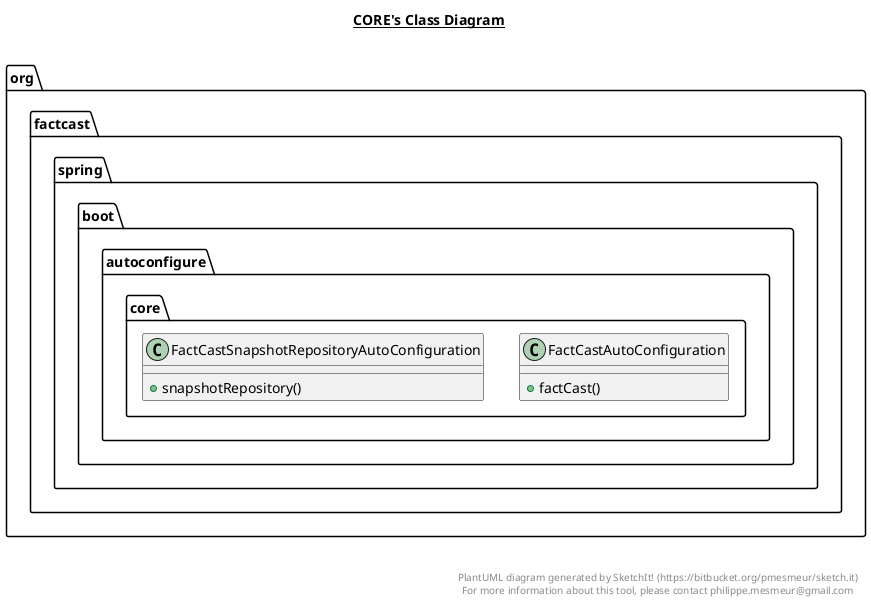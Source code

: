 @startuml

title __CORE's Class Diagram__\n

  namespace org.factcast.spring.boot.autoconfigure.core {
    class org.factcast.spring.boot.autoconfigure.core.FactCastAutoConfiguration {
        + factCast()
    }
  }
  

  namespace org.factcast.spring.boot.autoconfigure.core {
    class org.factcast.spring.boot.autoconfigure.core.FactCastSnapshotRepositoryAutoConfiguration {
        + snapshotRepository()
    }
  }
  



right footer


PlantUML diagram generated by SketchIt! (https://bitbucket.org/pmesmeur/sketch.it)
For more information about this tool, please contact philippe.mesmeur@gmail.com
endfooter

@enduml
